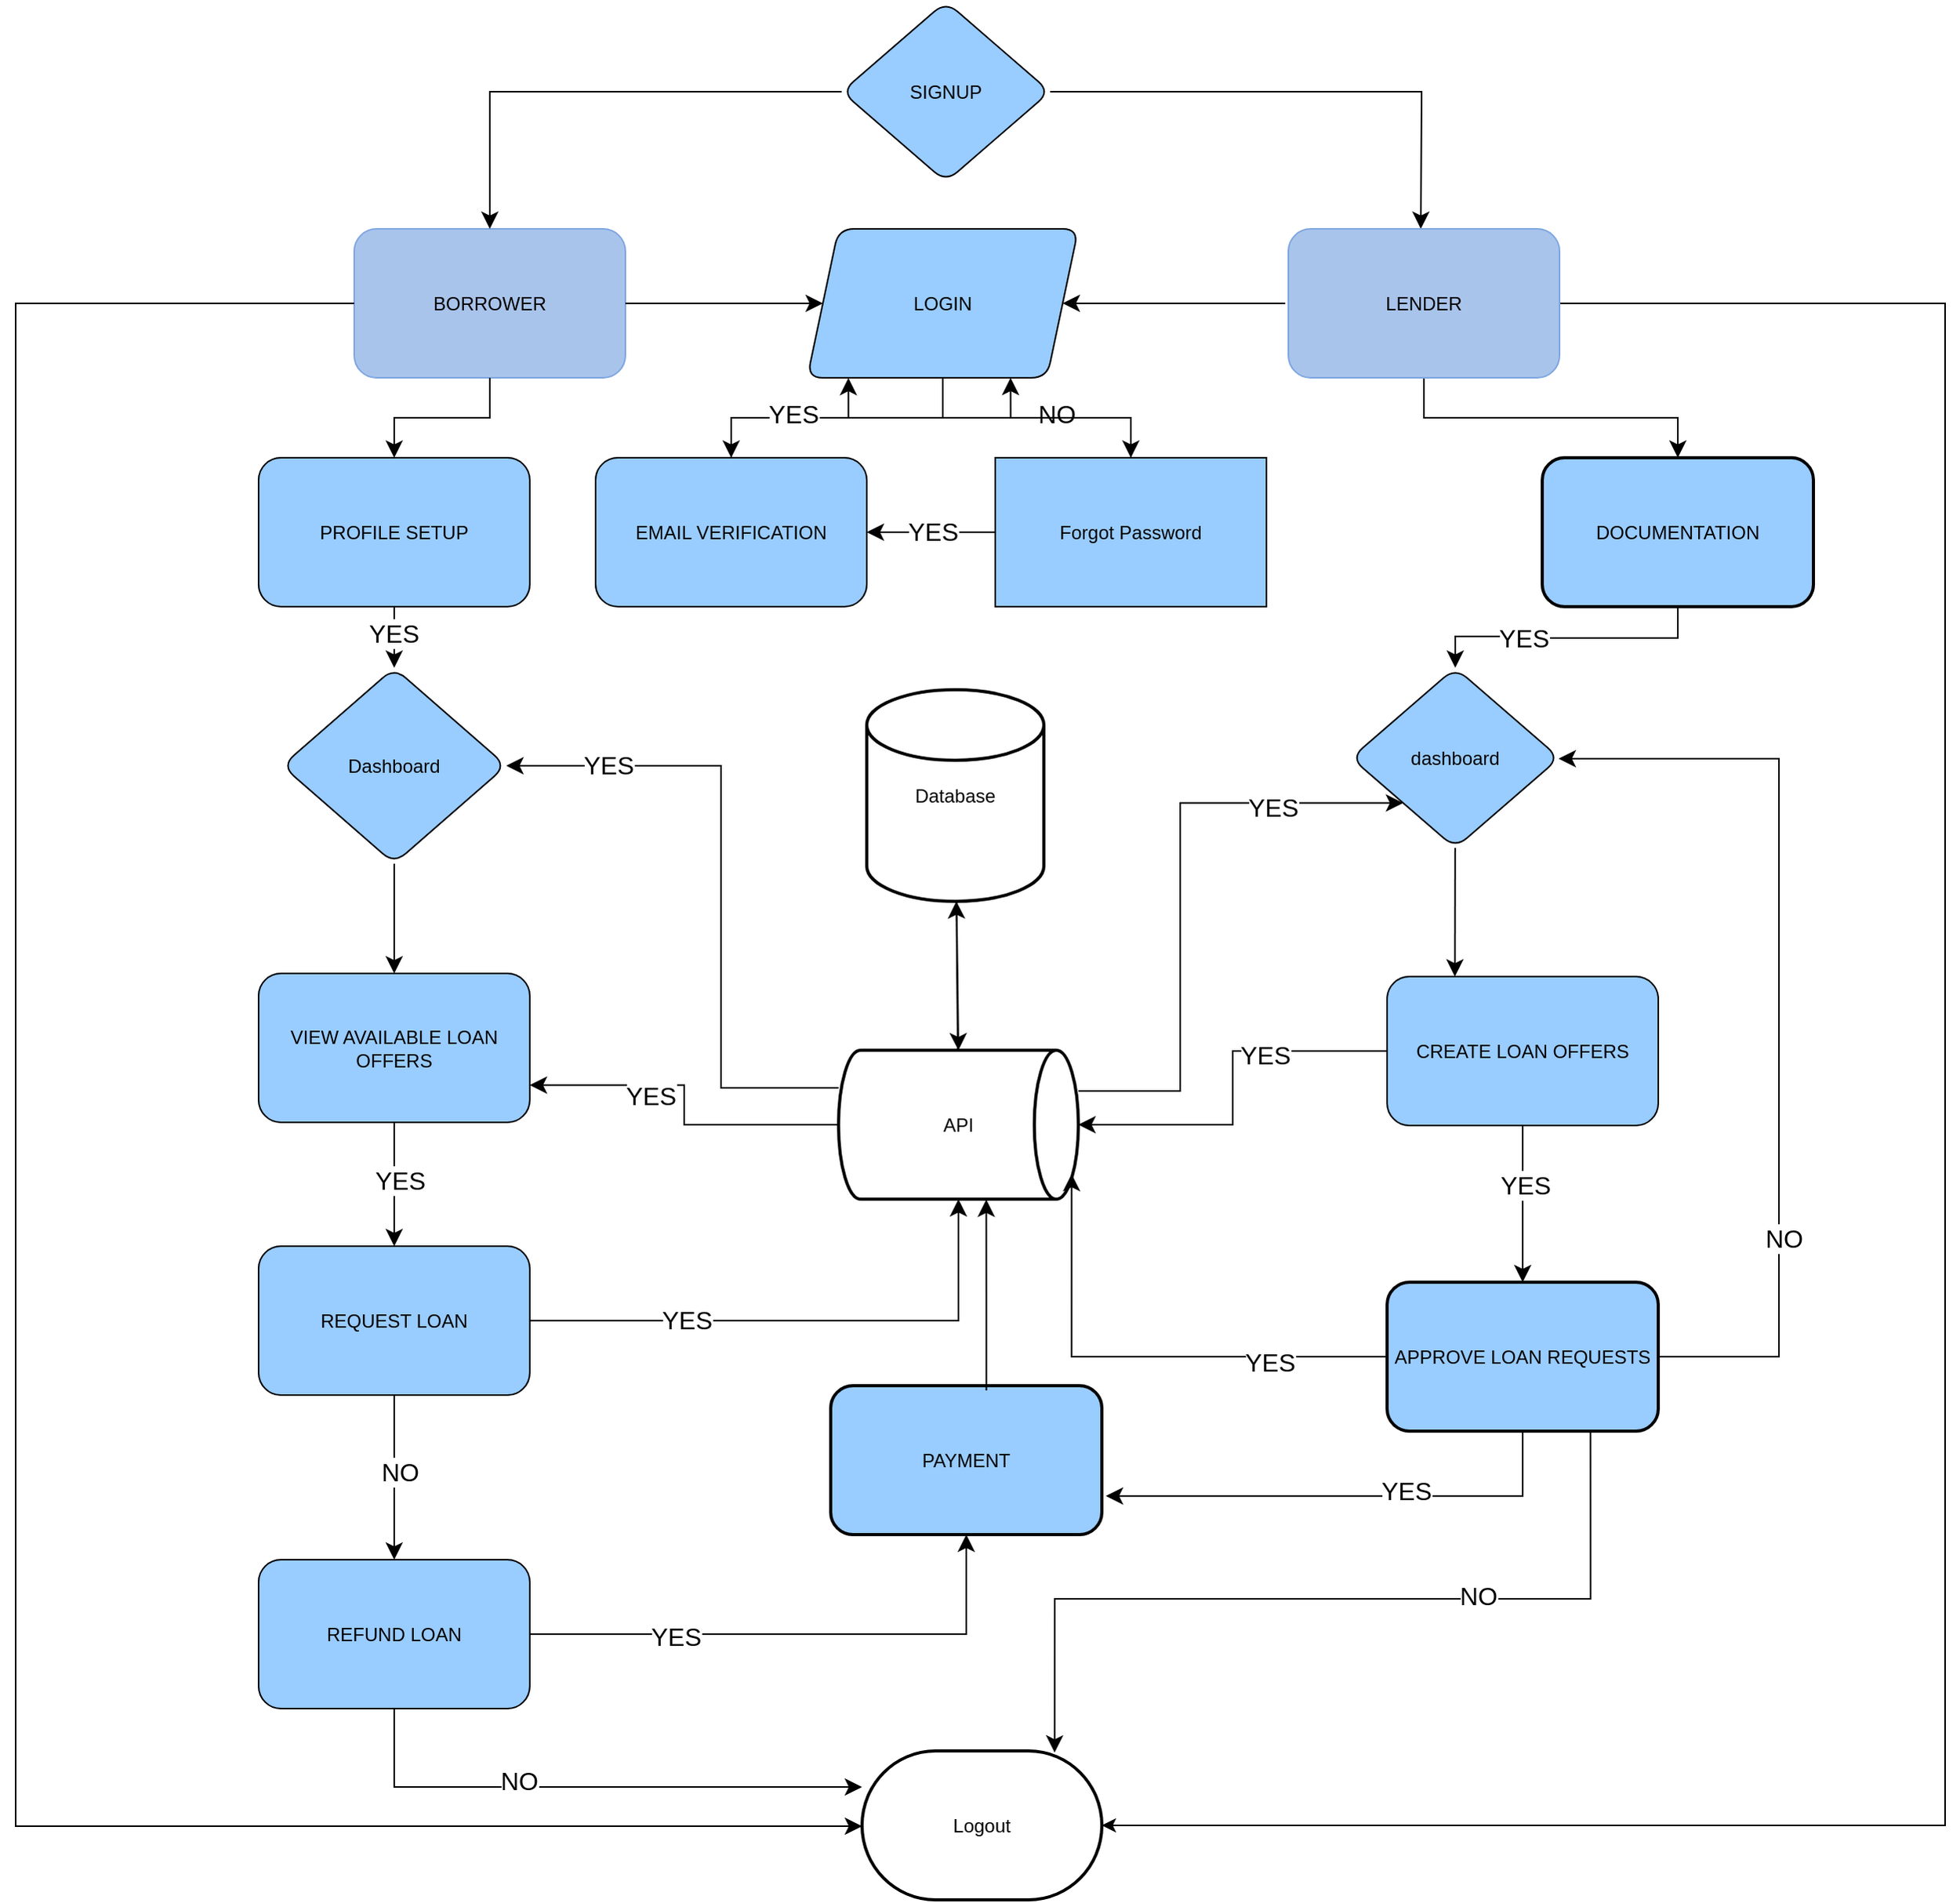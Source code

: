 <mxfile version="22.1.8" type="github">
  <diagram name="Page-1" id="iEE6L-ehKIe_5YB8Tya5">
    <mxGraphModel dx="1837" dy="1537" grid="0" gridSize="10" guides="1" tooltips="1" connect="1" arrows="1" fold="1" page="0" pageScale="1" pageWidth="850" pageHeight="1100" math="0" shadow="0">
      <root>
        <mxCell id="0" />
        <mxCell id="1" parent="0" />
        <mxCell id="mYUBiZ8yungS4xUon9Wt-117" value="" style="group" vertex="1" connectable="0" parent="1">
          <mxGeometry x="188" y="-261" width="1231" height="1211" as="geometry" />
        </mxCell>
        <mxCell id="mYUBiZ8yungS4xUon9Wt-2" value="BORROWER" style="rounded=1;whiteSpace=wrap;html=1;fillColor=#A9C4EB;strokeColor=#7EA6E0;" vertex="1" parent="mYUBiZ8yungS4xUon9Wt-117">
          <mxGeometry x="216" y="145" width="173" height="95" as="geometry" />
        </mxCell>
        <mxCell id="mYUBiZ8yungS4xUon9Wt-58" style="edgeStyle=orthogonalEdgeStyle;rounded=0;orthogonalLoop=1;jettySize=auto;html=1;entryX=0.5;entryY=0;entryDx=0;entryDy=0;fontSize=12;startSize=8;endSize=8;" edge="1" parent="mYUBiZ8yungS4xUon9Wt-117" source="mYUBiZ8yungS4xUon9Wt-5">
          <mxGeometry relative="1" as="geometry">
            <mxPoint x="896.5" y="145" as="targetPoint" />
          </mxGeometry>
        </mxCell>
        <mxCell id="mYUBiZ8yungS4xUon9Wt-5" value="SIGNUP" style="rhombus;whiteSpace=wrap;html=1;rounded=1;fillColor=#99CCFF;strokeColor=#000000;" vertex="1" parent="mYUBiZ8yungS4xUon9Wt-117">
          <mxGeometry x="527" width="133" height="115" as="geometry" />
        </mxCell>
        <mxCell id="mYUBiZ8yungS4xUon9Wt-13" value="LOGIN" style="shape=parallelogram;perimeter=parallelogramPerimeter;whiteSpace=wrap;html=1;fixedSize=1;rounded=1;fillColor=#99CCFF;strokeColor=#000000;" vertex="1" parent="mYUBiZ8yungS4xUon9Wt-117">
          <mxGeometry x="505" y="145" width="173" height="95" as="geometry" />
        </mxCell>
        <mxCell id="mYUBiZ8yungS4xUon9Wt-64" style="edgeStyle=none;curved=1;rounded=0;orthogonalLoop=1;jettySize=auto;html=1;fontSize=12;startSize=8;endSize=8;" edge="1" parent="mYUBiZ8yungS4xUon9Wt-117" source="mYUBiZ8yungS4xUon9Wt-2" target="mYUBiZ8yungS4xUon9Wt-13">
          <mxGeometry relative="1" as="geometry" />
        </mxCell>
        <mxCell id="mYUBiZ8yungS4xUon9Wt-14" value="EMAIL VERIFICATION" style="whiteSpace=wrap;html=1;rounded=1;fillColor=#99CCFF;strokeColor=#000000;" vertex="1" parent="mYUBiZ8yungS4xUon9Wt-117">
          <mxGeometry x="370" y="291" width="173" height="95" as="geometry" />
        </mxCell>
        <mxCell id="mYUBiZ8yungS4xUon9Wt-65" style="edgeStyle=orthogonalEdgeStyle;rounded=0;orthogonalLoop=1;jettySize=auto;html=1;entryX=0.5;entryY=0;entryDx=0;entryDy=0;fontSize=12;startSize=8;endSize=8;" edge="1" parent="mYUBiZ8yungS4xUon9Wt-117" source="mYUBiZ8yungS4xUon9Wt-13" target="mYUBiZ8yungS4xUon9Wt-14">
          <mxGeometry relative="1" as="geometry" />
        </mxCell>
        <mxCell id="mYUBiZ8yungS4xUon9Wt-68" style="edgeStyle=none;curved=1;rounded=0;orthogonalLoop=1;jettySize=auto;html=1;fontSize=12;startSize=8;endSize=8;" edge="1" parent="mYUBiZ8yungS4xUon9Wt-117" source="mYUBiZ8yungS4xUon9Wt-16" target="mYUBiZ8yungS4xUon9Wt-14">
          <mxGeometry relative="1" as="geometry" />
        </mxCell>
        <mxCell id="mYUBiZ8yungS4xUon9Wt-71" value="YES" style="edgeLabel;html=1;align=center;verticalAlign=middle;resizable=0;points=[];fontSize=16;" vertex="1" connectable="0" parent="mYUBiZ8yungS4xUon9Wt-68">
          <mxGeometry x="-0.014" y="-1" relative="1" as="geometry">
            <mxPoint as="offset" />
          </mxGeometry>
        </mxCell>
        <mxCell id="mYUBiZ8yungS4xUon9Wt-70" style="edgeStyle=orthogonalEdgeStyle;rounded=0;orthogonalLoop=1;jettySize=auto;html=1;entryX=0.75;entryY=1;entryDx=0;entryDy=0;fontSize=12;startSize=8;endSize=8;" edge="1" parent="mYUBiZ8yungS4xUon9Wt-117" source="mYUBiZ8yungS4xUon9Wt-16" target="mYUBiZ8yungS4xUon9Wt-13">
          <mxGeometry relative="1" as="geometry" />
        </mxCell>
        <mxCell id="mYUBiZ8yungS4xUon9Wt-73" value="NO" style="edgeLabel;html=1;align=center;verticalAlign=middle;resizable=0;points=[];fontSize=16;" vertex="1" connectable="0" parent="mYUBiZ8yungS4xUon9Wt-70">
          <mxGeometry x="0.17" y="-3" relative="1" as="geometry">
            <mxPoint x="1" as="offset" />
          </mxGeometry>
        </mxCell>
        <mxCell id="mYUBiZ8yungS4xUon9Wt-16" value="Forgot Password" style="rounded=0;whiteSpace=wrap;html=1;fillColor=#99CCFF;strokeColor=#000000;" vertex="1" parent="mYUBiZ8yungS4xUon9Wt-117">
          <mxGeometry x="625" y="291" width="173" height="95" as="geometry" />
        </mxCell>
        <mxCell id="mYUBiZ8yungS4xUon9Wt-67" style="edgeStyle=orthogonalEdgeStyle;rounded=0;orthogonalLoop=1;jettySize=auto;html=1;fontSize=12;startSize=8;endSize=8;" edge="1" parent="mYUBiZ8yungS4xUon9Wt-117" source="mYUBiZ8yungS4xUon9Wt-13" target="mYUBiZ8yungS4xUon9Wt-16">
          <mxGeometry relative="1" as="geometry" />
        </mxCell>
        <mxCell id="mYUBiZ8yungS4xUon9Wt-17" value="Logout" style="strokeWidth=2;html=1;shape=mxgraph.flowchart.terminator;whiteSpace=wrap;fillColor=#FFFFFF;strokeColor=#000000;" vertex="1" parent="mYUBiZ8yungS4xUon9Wt-117">
          <mxGeometry x="540" y="1116" width="153" height="95" as="geometry" />
        </mxCell>
        <mxCell id="mYUBiZ8yungS4xUon9Wt-20" value="Dashboard" style="rhombus;whiteSpace=wrap;html=1;fillColor=#99CCFF;rounded=1;strokeColor=#000000;" vertex="1" parent="mYUBiZ8yungS4xUon9Wt-117">
          <mxGeometry x="170" y="425" width="143" height="125" as="geometry" />
        </mxCell>
        <mxCell id="mYUBiZ8yungS4xUon9Wt-61" style="edgeStyle=orthogonalEdgeStyle;rounded=0;orthogonalLoop=1;jettySize=auto;html=1;fontSize=12;startSize=8;endSize=8;" edge="1" parent="mYUBiZ8yungS4xUon9Wt-117" source="mYUBiZ8yungS4xUon9Wt-2" target="mYUBiZ8yungS4xUon9Wt-17">
          <mxGeometry relative="1" as="geometry">
            <mxPoint x="242.333" y="462.333" as="targetPoint" />
            <Array as="points">
              <mxPoint y="192" />
              <mxPoint y="1164" />
            </Array>
          </mxGeometry>
        </mxCell>
        <mxCell id="mYUBiZ8yungS4xUon9Wt-21" value="VIEW AVAILABLE LOAN OFFERS" style="rounded=1;whiteSpace=wrap;html=1;fillColor=#99CCFF;strokeColor=#000000;" vertex="1" parent="mYUBiZ8yungS4xUon9Wt-117">
          <mxGeometry x="155" y="620" width="173" height="95" as="geometry" />
        </mxCell>
        <mxCell id="mYUBiZ8yungS4xUon9Wt-75" style="edgeStyle=none;curved=1;rounded=0;orthogonalLoop=1;jettySize=auto;html=1;fontSize=12;startSize=8;endSize=8;" edge="1" parent="mYUBiZ8yungS4xUon9Wt-117" source="mYUBiZ8yungS4xUon9Wt-20" target="mYUBiZ8yungS4xUon9Wt-21">
          <mxGeometry relative="1" as="geometry" />
        </mxCell>
        <mxCell id="mYUBiZ8yungS4xUon9Wt-23" value="dashboard" style="rhombus;whiteSpace=wrap;html=1;fillColor=#99CCFF;rounded=1;strokeColor=#000000;" vertex="1" parent="mYUBiZ8yungS4xUon9Wt-117">
          <mxGeometry x="852" y="425" width="133" height="115" as="geometry" />
        </mxCell>
        <mxCell id="mYUBiZ8yungS4xUon9Wt-112" style="edgeStyle=orthogonalEdgeStyle;rounded=0;orthogonalLoop=1;jettySize=auto;html=1;fontSize=12;startSize=8;endSize=8;" edge="1" parent="mYUBiZ8yungS4xUon9Wt-117" source="mYUBiZ8yungS4xUon9Wt-24" target="mYUBiZ8yungS4xUon9Wt-17">
          <mxGeometry relative="1" as="geometry">
            <Array as="points">
              <mxPoint x="242" y="1139" />
            </Array>
          </mxGeometry>
        </mxCell>
        <mxCell id="mYUBiZ8yungS4xUon9Wt-173" value="NO" style="edgeLabel;html=1;align=center;verticalAlign=middle;resizable=0;points=[];fontSize=16;" vertex="1" connectable="0" parent="mYUBiZ8yungS4xUon9Wt-112">
          <mxGeometry x="-0.257" y="4" relative="1" as="geometry">
            <mxPoint as="offset" />
          </mxGeometry>
        </mxCell>
        <mxCell id="mYUBiZ8yungS4xUon9Wt-24" value="REFUND LOAN" style="whiteSpace=wrap;html=1;fillColor=#99CCFF;rounded=1;strokeColor=#000000;" vertex="1" parent="mYUBiZ8yungS4xUon9Wt-117">
          <mxGeometry x="155" y="994" width="173" height="95" as="geometry" />
        </mxCell>
        <mxCell id="mYUBiZ8yungS4xUon9Wt-101" style="edgeStyle=orthogonalEdgeStyle;rounded=0;orthogonalLoop=1;jettySize=auto;html=1;entryX=0;entryY=1;entryDx=0;entryDy=0;fontSize=12;startSize=8;endSize=8;" edge="1" parent="mYUBiZ8yungS4xUon9Wt-117" source="mYUBiZ8yungS4xUon9Wt-26" target="mYUBiZ8yungS4xUon9Wt-23">
          <mxGeometry relative="1" as="geometry">
            <Array as="points">
              <mxPoint x="743" y="695" />
              <mxPoint x="743" y="511" />
            </Array>
          </mxGeometry>
        </mxCell>
        <mxCell id="mYUBiZ8yungS4xUon9Wt-177" value="YES" style="edgeLabel;html=1;align=center;verticalAlign=middle;resizable=0;points=[];fontSize=16;" vertex="1" connectable="0" parent="mYUBiZ8yungS4xUon9Wt-101">
          <mxGeometry x="0.578" y="-2" relative="1" as="geometry">
            <mxPoint x="-1" as="offset" />
          </mxGeometry>
        </mxCell>
        <mxCell id="mYUBiZ8yungS4xUon9Wt-108" style="edgeStyle=orthogonalEdgeStyle;rounded=0;orthogonalLoop=1;jettySize=auto;html=1;entryX=1;entryY=0.5;entryDx=0;entryDy=0;fontSize=12;startSize=8;endSize=8;" edge="1" parent="mYUBiZ8yungS4xUon9Wt-117" source="mYUBiZ8yungS4xUon9Wt-26" target="mYUBiZ8yungS4xUon9Wt-20">
          <mxGeometry relative="1" as="geometry">
            <Array as="points">
              <mxPoint x="450" y="693" />
              <mxPoint x="450" y="488" />
            </Array>
          </mxGeometry>
        </mxCell>
        <mxCell id="mYUBiZ8yungS4xUon9Wt-164" value="YES" style="edgeLabel;html=1;align=center;verticalAlign=middle;resizable=0;points=[];fontSize=16;" vertex="1" connectable="0" parent="mYUBiZ8yungS4xUon9Wt-108">
          <mxGeometry x="0.692" y="-1" relative="1" as="geometry">
            <mxPoint as="offset" />
          </mxGeometry>
        </mxCell>
        <mxCell id="mYUBiZ8yungS4xUon9Wt-179" style="edgeStyle=orthogonalEdgeStyle;rounded=0;orthogonalLoop=1;jettySize=auto;html=1;entryX=1;entryY=0.75;entryDx=0;entryDy=0;fontSize=12;startSize=8;endSize=8;" edge="1" parent="mYUBiZ8yungS4xUon9Wt-117" source="mYUBiZ8yungS4xUon9Wt-26" target="mYUBiZ8yungS4xUon9Wt-21">
          <mxGeometry relative="1" as="geometry" />
        </mxCell>
        <mxCell id="mYUBiZ8yungS4xUon9Wt-180" value="YES" style="edgeLabel;html=1;align=center;verticalAlign=middle;resizable=0;points=[];fontSize=16;" vertex="1" connectable="0" parent="mYUBiZ8yungS4xUon9Wt-179">
          <mxGeometry x="0.31" y="6" relative="1" as="geometry">
            <mxPoint as="offset" />
          </mxGeometry>
        </mxCell>
        <mxCell id="mYUBiZ8yungS4xUon9Wt-26" value="API" style="strokeWidth=2;html=1;shape=mxgraph.flowchart.direct_data;whiteSpace=wrap;strokeColor=#000000;" vertex="1" parent="mYUBiZ8yungS4xUon9Wt-117">
          <mxGeometry x="525" y="669" width="153" height="95" as="geometry" />
        </mxCell>
        <mxCell id="mYUBiZ8yungS4xUon9Wt-30" value="Database" style="strokeWidth=2;html=1;shape=mxgraph.flowchart.database;whiteSpace=wrap;strokeColor=#000000;" vertex="1" parent="mYUBiZ8yungS4xUon9Wt-117">
          <mxGeometry x="543" y="439" width="113" height="135" as="geometry" />
        </mxCell>
        <mxCell id="mYUBiZ8yungS4xUon9Wt-99" style="edgeStyle=none;curved=1;rounded=0;orthogonalLoop=1;jettySize=auto;html=1;fontSize=12;startSize=8;endSize=8;" edge="1" parent="mYUBiZ8yungS4xUon9Wt-117" source="mYUBiZ8yungS4xUon9Wt-26" target="mYUBiZ8yungS4xUon9Wt-30">
          <mxGeometry relative="1" as="geometry" />
        </mxCell>
        <mxCell id="mYUBiZ8yungS4xUon9Wt-109" style="edgeStyle=orthogonalEdgeStyle;rounded=0;orthogonalLoop=1;jettySize=auto;html=1;fontSize=12;startSize=8;endSize=8;" edge="1" parent="mYUBiZ8yungS4xUon9Wt-117" source="mYUBiZ8yungS4xUon9Wt-38">
          <mxGeometry relative="1" as="geometry">
            <mxPoint x="695.545" y="953.364" as="targetPoint" />
            <Array as="points">
              <mxPoint x="962" y="953" />
            </Array>
          </mxGeometry>
        </mxCell>
        <mxCell id="mYUBiZ8yungS4xUon9Wt-170" value="YES" style="edgeLabel;html=1;align=center;verticalAlign=middle;resizable=0;points=[];fontSize=16;" vertex="1" connectable="0" parent="mYUBiZ8yungS4xUon9Wt-109">
          <mxGeometry x="-0.242" y="-4" relative="1" as="geometry">
            <mxPoint as="offset" />
          </mxGeometry>
        </mxCell>
        <mxCell id="mYUBiZ8yungS4xUon9Wt-114" style="edgeStyle=orthogonalEdgeStyle;rounded=0;orthogonalLoop=1;jettySize=auto;html=1;fontSize=12;startSize=8;endSize=8;" edge="1" parent="mYUBiZ8yungS4xUon9Wt-117" source="mYUBiZ8yungS4xUon9Wt-38" target="mYUBiZ8yungS4xUon9Wt-23">
          <mxGeometry relative="1" as="geometry">
            <Array as="points">
              <mxPoint x="1125" y="864" />
              <mxPoint x="1125" y="483" />
            </Array>
          </mxGeometry>
        </mxCell>
        <mxCell id="mYUBiZ8yungS4xUon9Wt-168" value="NO" style="edgeLabel;html=1;align=center;verticalAlign=middle;resizable=0;points=[];fontSize=16;" vertex="1" connectable="0" parent="mYUBiZ8yungS4xUon9Wt-114">
          <mxGeometry x="-0.493" y="-3" relative="1" as="geometry">
            <mxPoint y="-1" as="offset" />
          </mxGeometry>
        </mxCell>
        <mxCell id="mYUBiZ8yungS4xUon9Wt-38" value="APPROVE LOAN REQUESTS" style="rounded=1;whiteSpace=wrap;html=1;strokeWidth=2;fillColor=#99CCFF;strokeColor=#000000;" vertex="1" parent="mYUBiZ8yungS4xUon9Wt-117">
          <mxGeometry x="875" y="817" width="173" height="95" as="geometry" />
        </mxCell>
        <mxCell id="mYUBiZ8yungS4xUon9Wt-43" style="edgeStyle=orthogonalEdgeStyle;rounded=0;orthogonalLoop=1;jettySize=auto;html=1;entryX=1;entryY=0.5;entryDx=0;entryDy=0;entryPerimeter=0;" edge="1" parent="mYUBiZ8yungS4xUon9Wt-117" target="mYUBiZ8yungS4xUon9Wt-17">
          <mxGeometry relative="1" as="geometry">
            <mxPoint x="1066.5" y="981" as="targetPoint" />
            <mxPoint x="983" y="192.455" as="sourcePoint" />
            <Array as="points">
              <mxPoint x="1231" y="192" />
              <mxPoint x="1231" y="1164" />
            </Array>
          </mxGeometry>
        </mxCell>
        <mxCell id="mYUBiZ8yungS4xUon9Wt-63" style="edgeStyle=none;curved=1;rounded=0;orthogonalLoop=1;jettySize=auto;html=1;entryX=1;entryY=0.5;entryDx=0;entryDy=0;fontSize=12;startSize=8;endSize=8;" edge="1" parent="mYUBiZ8yungS4xUon9Wt-117" target="mYUBiZ8yungS4xUon9Wt-13">
          <mxGeometry relative="1" as="geometry">
            <mxPoint x="810" y="192.5" as="sourcePoint" />
          </mxGeometry>
        </mxCell>
        <mxCell id="mYUBiZ8yungS4xUon9Wt-60" style="edgeStyle=orthogonalEdgeStyle;rounded=0;orthogonalLoop=1;jettySize=auto;html=1;fontSize=12;startSize=8;endSize=8;exitX=0;exitY=0.5;exitDx=0;exitDy=0;" edge="1" parent="mYUBiZ8yungS4xUon9Wt-117" source="mYUBiZ8yungS4xUon9Wt-5" target="mYUBiZ8yungS4xUon9Wt-2">
          <mxGeometry relative="1" as="geometry">
            <mxPoint x="-43" y="19" as="sourcePoint" />
            <mxPoint x="311" y="137" as="targetPoint" />
          </mxGeometry>
        </mxCell>
        <mxCell id="mYUBiZ8yungS4xUon9Wt-69" style="edgeStyle=orthogonalEdgeStyle;rounded=0;orthogonalLoop=1;jettySize=auto;html=1;entryX=0.152;entryY=1.001;entryDx=0;entryDy=0;entryPerimeter=0;fontSize=12;startSize=8;endSize=8;" edge="1" parent="mYUBiZ8yungS4xUon9Wt-117" source="mYUBiZ8yungS4xUon9Wt-14" target="mYUBiZ8yungS4xUon9Wt-13">
          <mxGeometry relative="1" as="geometry" />
        </mxCell>
        <mxCell id="mYUBiZ8yungS4xUon9Wt-72" value="YES" style="edgeLabel;html=1;align=center;verticalAlign=middle;resizable=0;points=[];fontSize=16;" vertex="1" connectable="0" parent="mYUBiZ8yungS4xUon9Wt-69">
          <mxGeometry x="0.03" y="3" relative="1" as="geometry">
            <mxPoint as="offset" />
          </mxGeometry>
        </mxCell>
        <mxCell id="mYUBiZ8yungS4xUon9Wt-115" style="edgeStyle=none;curved=1;rounded=0;orthogonalLoop=1;jettySize=auto;html=1;entryX=0.5;entryY=0;entryDx=0;entryDy=0;fontSize=12;startSize=8;endSize=8;" edge="1" parent="mYUBiZ8yungS4xUon9Wt-117" source="mYUBiZ8yungS4xUon9Wt-76" target="mYUBiZ8yungS4xUon9Wt-38">
          <mxGeometry relative="1" as="geometry" />
        </mxCell>
        <mxCell id="mYUBiZ8yungS4xUon9Wt-169" value="YES" style="edgeLabel;html=1;align=center;verticalAlign=middle;resizable=0;points=[];fontSize=16;" vertex="1" connectable="0" parent="mYUBiZ8yungS4xUon9Wt-115">
          <mxGeometry x="-0.236" y="1" relative="1" as="geometry">
            <mxPoint as="offset" />
          </mxGeometry>
        </mxCell>
        <mxCell id="mYUBiZ8yungS4xUon9Wt-76" value="CREATE LOAN OFFERS" style="rounded=1;whiteSpace=wrap;html=1;fillColor=#99CCFF;strokeColor=#000000;" vertex="1" parent="mYUBiZ8yungS4xUon9Wt-117">
          <mxGeometry x="875" y="622" width="173" height="95" as="geometry" />
        </mxCell>
        <mxCell id="mYUBiZ8yungS4xUon9Wt-183" style="edgeStyle=orthogonalEdgeStyle;rounded=0;orthogonalLoop=1;jettySize=auto;html=1;fontSize=12;startSize=8;endSize=8;entryX=0.5;entryY=0;entryDx=0;entryDy=0;" edge="1" parent="mYUBiZ8yungS4xUon9Wt-117" source="mYUBiZ8yungS4xUon9Wt-78" target="mYUBiZ8yungS4xUon9Wt-23">
          <mxGeometry relative="1" as="geometry">
            <mxPoint x="938.077" y="439.385" as="targetPoint" />
          </mxGeometry>
        </mxCell>
        <mxCell id="mYUBiZ8yungS4xUon9Wt-184" value="YES" style="edgeLabel;html=1;align=center;verticalAlign=middle;resizable=0;points=[];fontSize=16;" vertex="1" connectable="0" parent="mYUBiZ8yungS4xUon9Wt-183">
          <mxGeometry x="0.306" relative="1" as="geometry">
            <mxPoint x="1" as="offset" />
          </mxGeometry>
        </mxCell>
        <mxCell id="mYUBiZ8yungS4xUon9Wt-78" value="DOCUMENTATION" style="rounded=1;whiteSpace=wrap;html=1;strokeWidth=2;fillColor=#99CCFF;strokeColor=#000000;" vertex="1" parent="mYUBiZ8yungS4xUon9Wt-117">
          <mxGeometry x="974" y="291" width="173" height="95" as="geometry" />
        </mxCell>
        <mxCell id="mYUBiZ8yungS4xUon9Wt-79" value="PROFILE SETUP" style="whiteSpace=wrap;html=1;fillColor=#99CCFF;rounded=1;strokeColor=#000000;" vertex="1" parent="mYUBiZ8yungS4xUon9Wt-117">
          <mxGeometry x="155" y="291" width="173" height="95" as="geometry" />
        </mxCell>
        <mxCell id="mYUBiZ8yungS4xUon9Wt-40" value="PAYMENT" style="rounded=1;whiteSpace=wrap;html=1;strokeWidth=2;fillColor=#99CCFF;strokeColor=#000000;" vertex="1" parent="mYUBiZ8yungS4xUon9Wt-117">
          <mxGeometry x="520" y="883" width="173" height="95" as="geometry" />
        </mxCell>
        <mxCell id="mYUBiZ8yungS4xUon9Wt-86" style="edgeStyle=none;curved=1;rounded=0;orthogonalLoop=1;jettySize=auto;html=1;fontSize=12;startSize=8;endSize=8;" edge="1" parent="mYUBiZ8yungS4xUon9Wt-117" source="mYUBiZ8yungS4xUon9Wt-82" target="mYUBiZ8yungS4xUon9Wt-24">
          <mxGeometry relative="1" as="geometry" />
        </mxCell>
        <mxCell id="mYUBiZ8yungS4xUon9Wt-174" value="NO" style="edgeLabel;html=1;align=center;verticalAlign=middle;resizable=0;points=[];fontSize=16;" vertex="1" connectable="0" parent="mYUBiZ8yungS4xUon9Wt-86">
          <mxGeometry x="-0.086" y="3" relative="1" as="geometry">
            <mxPoint y="1" as="offset" />
          </mxGeometry>
        </mxCell>
        <mxCell id="mYUBiZ8yungS4xUon9Wt-104" style="edgeStyle=orthogonalEdgeStyle;rounded=0;orthogonalLoop=1;jettySize=auto;html=1;fontSize=12;startSize=8;endSize=8;" edge="1" parent="mYUBiZ8yungS4xUon9Wt-117" source="mYUBiZ8yungS4xUon9Wt-82" target="mYUBiZ8yungS4xUon9Wt-26">
          <mxGeometry relative="1" as="geometry" />
        </mxCell>
        <mxCell id="mYUBiZ8yungS4xUon9Wt-166" value="YES" style="edgeLabel;html=1;align=center;verticalAlign=middle;resizable=0;points=[];fontSize=16;" vertex="1" connectable="0" parent="mYUBiZ8yungS4xUon9Wt-104">
          <mxGeometry x="-0.429" y="1" relative="1" as="geometry">
            <mxPoint as="offset" />
          </mxGeometry>
        </mxCell>
        <mxCell id="mYUBiZ8yungS4xUon9Wt-82" value="REQUEST LOAN" style="whiteSpace=wrap;html=1;fillColor=#99CCFF;rounded=1;strokeColor=#000000;" vertex="1" parent="mYUBiZ8yungS4xUon9Wt-117">
          <mxGeometry x="155" y="794" width="173" height="95" as="geometry" />
        </mxCell>
        <mxCell id="mYUBiZ8yungS4xUon9Wt-84" style="edgeStyle=orthogonalEdgeStyle;rounded=0;orthogonalLoop=1;jettySize=auto;html=1;entryX=0.5;entryY=0;entryDx=0;entryDy=0;fontSize=12;startSize=8;endSize=8;" edge="1" parent="mYUBiZ8yungS4xUon9Wt-117" source="mYUBiZ8yungS4xUon9Wt-79" target="mYUBiZ8yungS4xUon9Wt-20">
          <mxGeometry relative="1" as="geometry" />
        </mxCell>
        <mxCell id="mYUBiZ8yungS4xUon9Wt-165" value="YES" style="edgeLabel;html=1;align=center;verticalAlign=middle;resizable=0;points=[];fontSize=16;" vertex="1" connectable="0" parent="mYUBiZ8yungS4xUon9Wt-84">
          <mxGeometry x="-0.201" y="-1" relative="1" as="geometry">
            <mxPoint as="offset" />
          </mxGeometry>
        </mxCell>
        <mxCell id="mYUBiZ8yungS4xUon9Wt-102" style="edgeStyle=orthogonalEdgeStyle;rounded=0;orthogonalLoop=1;jettySize=auto;html=1;entryX=1;entryY=0.5;entryDx=0;entryDy=0;entryPerimeter=0;fontSize=12;startSize=8;endSize=8;" edge="1" parent="mYUBiZ8yungS4xUon9Wt-117" source="mYUBiZ8yungS4xUon9Wt-76" target="mYUBiZ8yungS4xUon9Wt-26">
          <mxGeometry relative="1" as="geometry" />
        </mxCell>
        <mxCell id="mYUBiZ8yungS4xUon9Wt-178" value="YES" style="edgeLabel;html=1;align=center;verticalAlign=middle;resizable=0;points=[];fontSize=16;" vertex="1" connectable="0" parent="mYUBiZ8yungS4xUon9Wt-102">
          <mxGeometry x="-0.348" y="2" relative="1" as="geometry">
            <mxPoint x="1" as="offset" />
          </mxGeometry>
        </mxCell>
        <mxCell id="mYUBiZ8yungS4xUon9Wt-97" style="edgeStyle=none;curved=1;rounded=0;orthogonalLoop=1;jettySize=auto;html=1;entryX=0.25;entryY=0;entryDx=0;entryDy=0;fontSize=12;startSize=8;endSize=8;" edge="1" parent="mYUBiZ8yungS4xUon9Wt-117" source="mYUBiZ8yungS4xUon9Wt-23" target="mYUBiZ8yungS4xUon9Wt-76">
          <mxGeometry relative="1" as="geometry" />
        </mxCell>
        <mxCell id="mYUBiZ8yungS4xUon9Wt-103" style="edgeStyle=orthogonalEdgeStyle;rounded=0;orthogonalLoop=1;jettySize=auto;html=1;entryX=0.972;entryY=0.831;entryDx=0;entryDy=0;entryPerimeter=0;fontSize=12;startSize=8;endSize=8;" edge="1" parent="mYUBiZ8yungS4xUon9Wt-117" source="mYUBiZ8yungS4xUon9Wt-38" target="mYUBiZ8yungS4xUon9Wt-26">
          <mxGeometry relative="1" as="geometry" />
        </mxCell>
        <mxCell id="mYUBiZ8yungS4xUon9Wt-167" value="YES" style="edgeLabel;html=1;align=center;verticalAlign=middle;resizable=0;points=[];fontSize=16;" vertex="1" connectable="0" parent="mYUBiZ8yungS4xUon9Wt-103">
          <mxGeometry x="-0.523" y="3" relative="1" as="geometry">
            <mxPoint x="1" as="offset" />
          </mxGeometry>
        </mxCell>
        <mxCell id="mYUBiZ8yungS4xUon9Wt-83" style="edgeStyle=orthogonalEdgeStyle;rounded=0;orthogonalLoop=1;jettySize=auto;html=1;entryX=0.5;entryY=0;entryDx=0;entryDy=0;fontSize=12;startSize=8;endSize=8;" edge="1" parent="mYUBiZ8yungS4xUon9Wt-117" source="mYUBiZ8yungS4xUon9Wt-2" target="mYUBiZ8yungS4xUon9Wt-79">
          <mxGeometry relative="1" as="geometry" />
        </mxCell>
        <mxCell id="mYUBiZ8yungS4xUon9Wt-110" style="edgeStyle=orthogonalEdgeStyle;rounded=0;orthogonalLoop=1;jettySize=auto;html=1;entryX=0.616;entryY=1.003;entryDx=0;entryDy=0;entryPerimeter=0;fontSize=12;startSize=8;endSize=8;exitX=0.574;exitY=0.032;exitDx=0;exitDy=0;exitPerimeter=0;" edge="1" parent="mYUBiZ8yungS4xUon9Wt-117" source="mYUBiZ8yungS4xUon9Wt-40" target="mYUBiZ8yungS4xUon9Wt-26">
          <mxGeometry relative="1" as="geometry">
            <mxPoint x="630" y="881" as="sourcePoint" />
          </mxGeometry>
        </mxCell>
        <mxCell id="mYUBiZ8yungS4xUon9Wt-87" style="edgeStyle=orthogonalEdgeStyle;rounded=0;orthogonalLoop=1;jettySize=auto;html=1;fontSize=12;startSize=8;endSize=8;" edge="1" parent="mYUBiZ8yungS4xUon9Wt-117" source="mYUBiZ8yungS4xUon9Wt-24" target="mYUBiZ8yungS4xUon9Wt-40">
          <mxGeometry relative="1" as="geometry" />
        </mxCell>
        <mxCell id="mYUBiZ8yungS4xUon9Wt-172" value="YES" style="edgeLabel;html=1;align=center;verticalAlign=middle;resizable=0;points=[];fontSize=16;" vertex="1" connectable="0" parent="mYUBiZ8yungS4xUon9Wt-87">
          <mxGeometry x="-0.456" y="-1" relative="1" as="geometry">
            <mxPoint as="offset" />
          </mxGeometry>
        </mxCell>
        <mxCell id="mYUBiZ8yungS4xUon9Wt-111" style="edgeStyle=none;curved=1;rounded=0;orthogonalLoop=1;jettySize=auto;html=1;entryX=0.5;entryY=0;entryDx=0;entryDy=0;entryPerimeter=0;fontSize=12;startSize=8;endSize=8;" edge="1" parent="mYUBiZ8yungS4xUon9Wt-117" source="mYUBiZ8yungS4xUon9Wt-30" target="mYUBiZ8yungS4xUon9Wt-26">
          <mxGeometry relative="1" as="geometry" />
        </mxCell>
        <mxCell id="mYUBiZ8yungS4xUon9Wt-85" style="edgeStyle=none;curved=1;rounded=0;orthogonalLoop=1;jettySize=auto;html=1;fontSize=12;startSize=8;endSize=8;" edge="1" parent="mYUBiZ8yungS4xUon9Wt-117" source="mYUBiZ8yungS4xUon9Wt-21" target="mYUBiZ8yungS4xUon9Wt-82">
          <mxGeometry relative="1" as="geometry" />
        </mxCell>
        <mxCell id="mYUBiZ8yungS4xUon9Wt-175" value="YES" style="edgeLabel;html=1;align=center;verticalAlign=middle;resizable=0;points=[];fontSize=16;" vertex="1" connectable="0" parent="mYUBiZ8yungS4xUon9Wt-85">
          <mxGeometry x="-0.075" y="3" relative="1" as="geometry">
            <mxPoint as="offset" />
          </mxGeometry>
        </mxCell>
        <mxCell id="mYUBiZ8yungS4xUon9Wt-113" style="edgeStyle=orthogonalEdgeStyle;rounded=0;orthogonalLoop=1;jettySize=auto;html=1;entryX=0.803;entryY=0.011;entryDx=0;entryDy=0;entryPerimeter=0;fontSize=12;startSize=8;endSize=8;exitX=0.75;exitY=1;exitDx=0;exitDy=0;" edge="1" parent="mYUBiZ8yungS4xUon9Wt-117" source="mYUBiZ8yungS4xUon9Wt-38" target="mYUBiZ8yungS4xUon9Wt-17">
          <mxGeometry relative="1" as="geometry">
            <mxPoint x="1001" y="997" as="sourcePoint" />
            <Array as="points">
              <mxPoint x="1005" y="1019" />
              <mxPoint x="663" y="1019" />
            </Array>
          </mxGeometry>
        </mxCell>
        <mxCell id="mYUBiZ8yungS4xUon9Wt-171" value="NO" style="edgeLabel;html=1;align=center;verticalAlign=middle;resizable=0;points=[];fontSize=16;" vertex="1" connectable="0" parent="mYUBiZ8yungS4xUon9Wt-113">
          <mxGeometry x="-0.343" y="-2" relative="1" as="geometry">
            <mxPoint as="offset" />
          </mxGeometry>
        </mxCell>
        <mxCell id="mYUBiZ8yungS4xUon9Wt-181" style="edgeStyle=orthogonalEdgeStyle;rounded=0;orthogonalLoop=1;jettySize=auto;html=1;fontSize=12;startSize=8;endSize=8;" edge="1" parent="mYUBiZ8yungS4xUon9Wt-117" source="mYUBiZ8yungS4xUon9Wt-116" target="mYUBiZ8yungS4xUon9Wt-78">
          <mxGeometry relative="1" as="geometry" />
        </mxCell>
        <mxCell id="mYUBiZ8yungS4xUon9Wt-116" value="LENDER" style="rounded=1;whiteSpace=wrap;html=1;fillColor=#A9C4EB;strokeColor=#7EA6E0;" vertex="1" parent="mYUBiZ8yungS4xUon9Wt-117">
          <mxGeometry x="812" y="145" width="173" height="95" as="geometry" />
        </mxCell>
      </root>
    </mxGraphModel>
  </diagram>
</mxfile>
